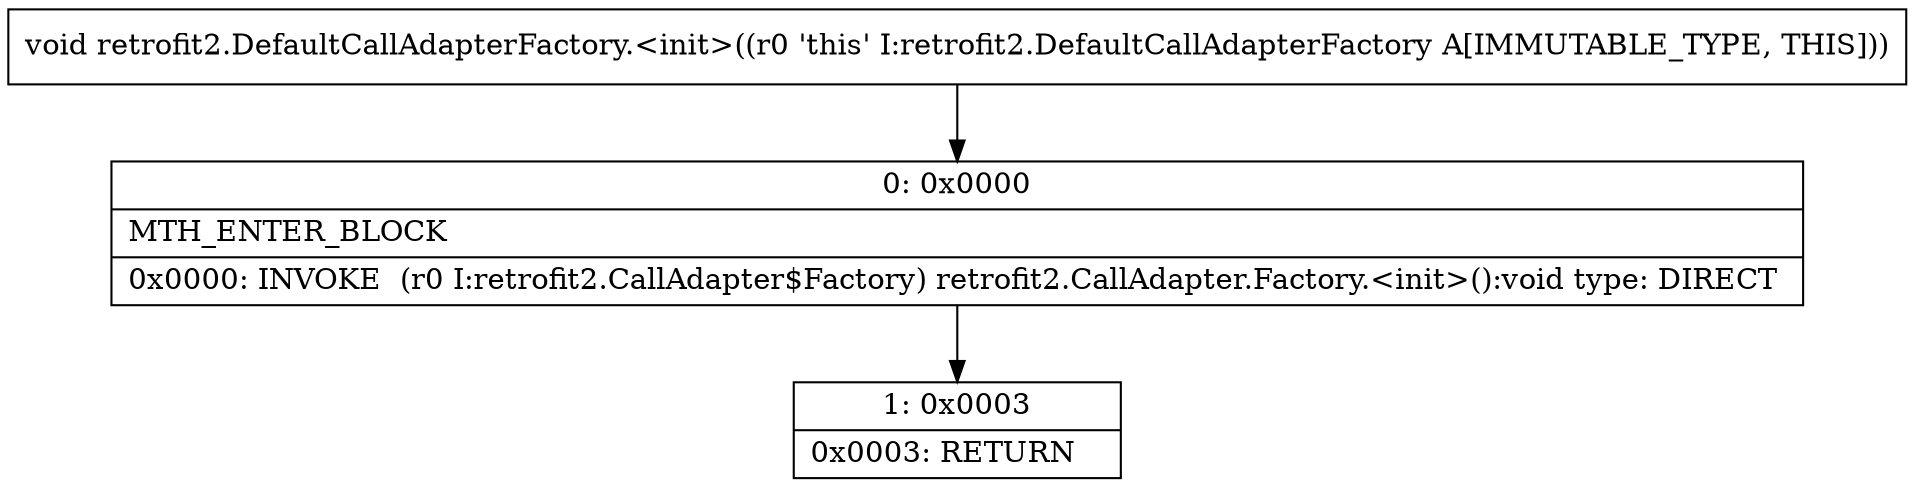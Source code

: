 digraph "CFG forretrofit2.DefaultCallAdapterFactory.\<init\>()V" {
Node_0 [shape=record,label="{0\:\ 0x0000|MTH_ENTER_BLOCK\l|0x0000: INVOKE  (r0 I:retrofit2.CallAdapter$Factory) retrofit2.CallAdapter.Factory.\<init\>():void type: DIRECT \l}"];
Node_1 [shape=record,label="{1\:\ 0x0003|0x0003: RETURN   \l}"];
MethodNode[shape=record,label="{void retrofit2.DefaultCallAdapterFactory.\<init\>((r0 'this' I:retrofit2.DefaultCallAdapterFactory A[IMMUTABLE_TYPE, THIS])) }"];
MethodNode -> Node_0;
Node_0 -> Node_1;
}

